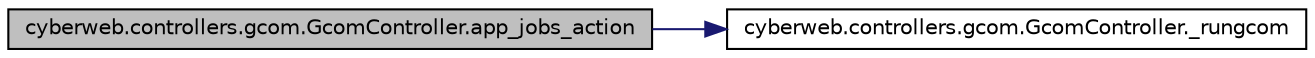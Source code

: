 digraph G
{
  edge [fontname="Helvetica",fontsize="10",labelfontname="Helvetica",labelfontsize="10"];
  node [fontname="Helvetica",fontsize="10",shape=record];
  rankdir="LR";
  Node1 [label="cyberweb.controllers.gcom.GcomController.app_jobs_action",height=0.2,width=0.4,color="black", fillcolor="grey75", style="filled" fontcolor="black"];
  Node1 -> Node2 [color="midnightblue",fontsize="10",style="solid",fontname="Helvetica"];
  Node2 [label="cyberweb.controllers.gcom.GcomController._rungcom",height=0.2,width=0.4,color="black", fillcolor="white", style="filled",URL="$classcyberweb_1_1controllers_1_1gcom_1_1_gcom_controller.html#a134f8783f9e3c506fc624da03fc384c6"];
}
